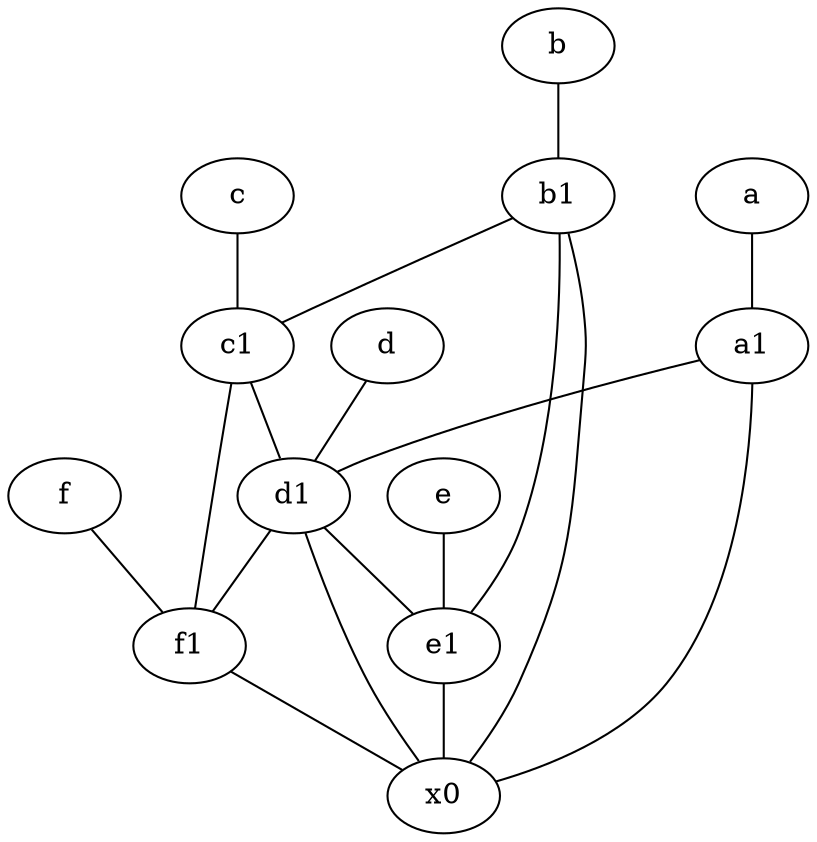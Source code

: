 graph {
	node [labelfontsize=50]
	e1 [labelfontsize=50 pos="7,7!"]
	a1 [labelfontsize=50 pos="8,3!"]
	c [labelfontsize=50 pos="4.5,2!"]
	b1 [labelfontsize=50 pos="9,4!"]
	e [labelfontsize=50 pos="7,9!"]
	c1 [labelfontsize=50 pos="4.5,3!"]
	f [labelfontsize=50 pos="3,9!"]
	d1 [labelfontsize=50 pos="3,5!"]
	x0 [labelfontsize=50]
	d [labelfontsize=50 pos="2,5!"]
	b [labelfontsize=50 pos="10,4!"]
	f1 [labelfontsize=50 pos="3,8!"]
	a [labelfontsize=50 pos="8,2!"]
	d1 -- x0
	d -- d1
	b -- b1
	b1 -- c1
	c1 -- d1
	b1 -- e1
	a1 -- d1
	f1 -- x0
	a1 -- x0
	c1 -- f1
	f -- f1
	e1 -- x0
	e -- e1
	d1 -- e1
	c -- c1
	a -- a1
	d1 -- f1
	b1 -- x0
}
